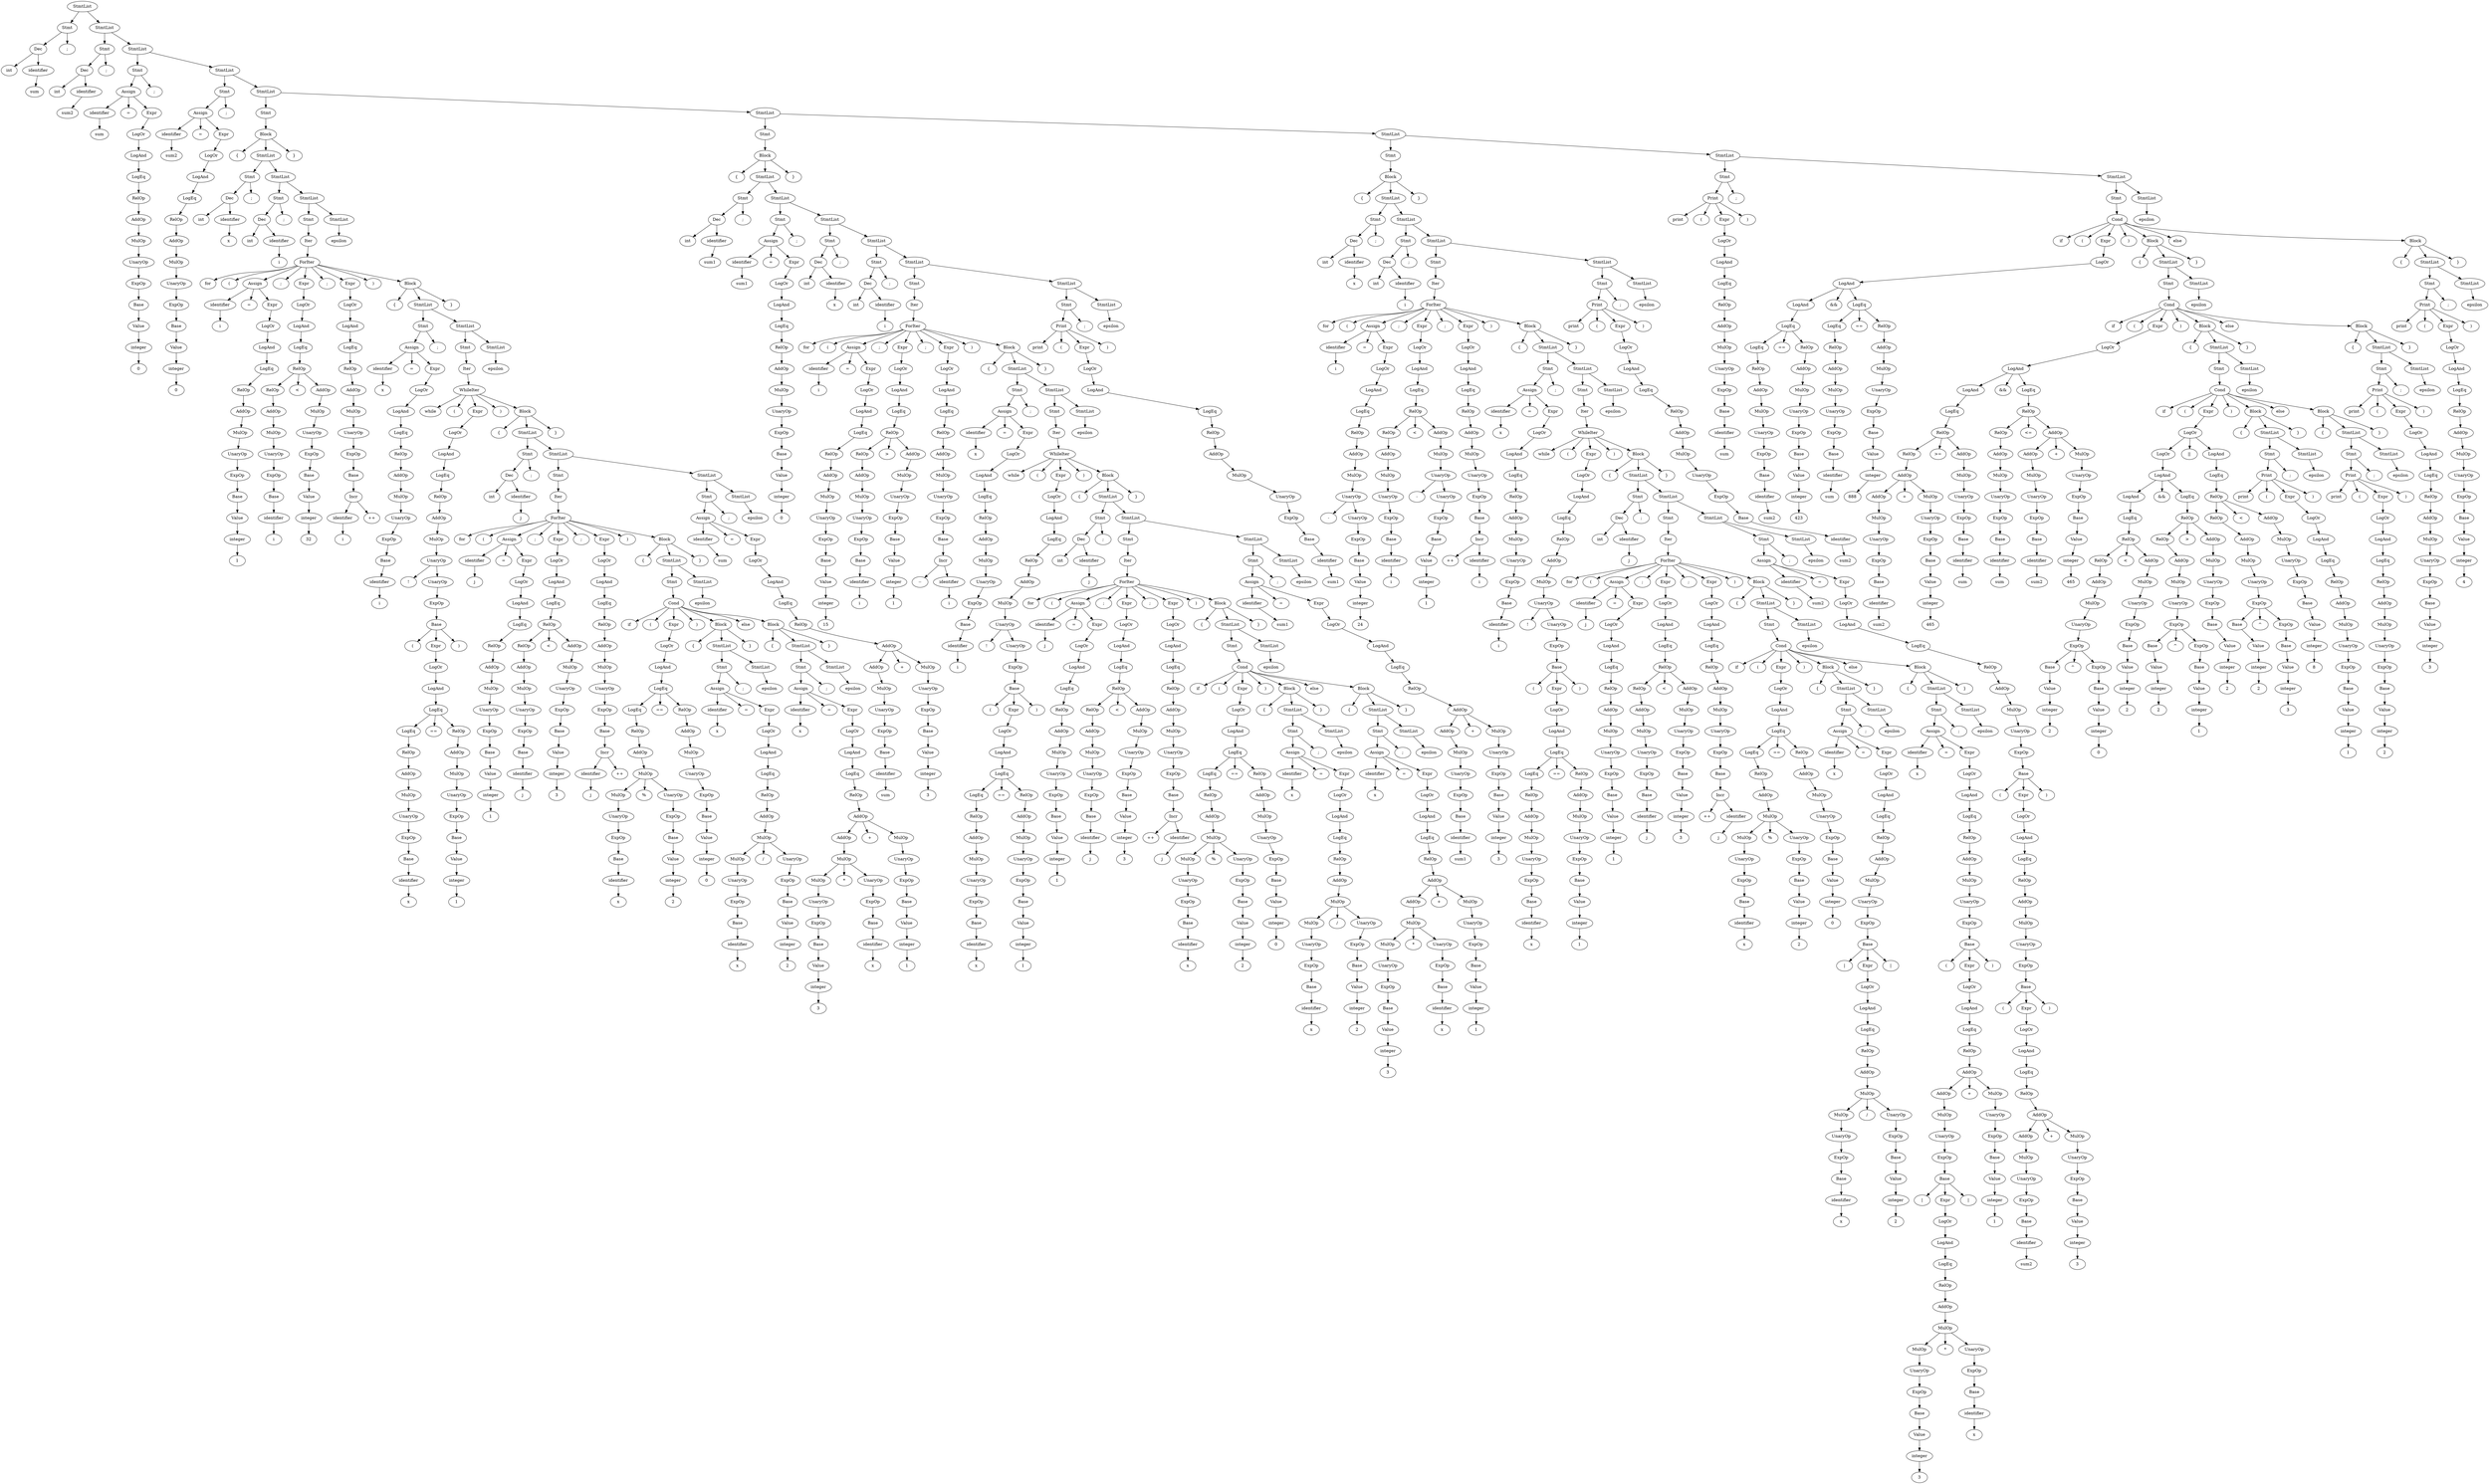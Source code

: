 
digraph "three_x_plus_1_ours"
{
struct1 [label="StmtList"]
struct2 [label="Stmt"]
struct3 [label="Dec"]
struct4 [label="int"]
struct3->struct4
struct5 [label="identifier"]
struct6 [label="sum"]
struct5->struct6
struct3->struct5
struct2->struct3
struct7 [label=";"]
struct2->struct7
struct1->struct2
struct8 [label="StmtList"]
struct9 [label="Stmt"]
struct10 [label="Dec"]
struct11 [label="int"]
struct10->struct11
struct12 [label="identifier"]
struct13 [label="sum2"]
struct12->struct13
struct10->struct12
struct9->struct10
struct14 [label=";"]
struct9->struct14
struct8->struct9
struct15 [label="StmtList"]
struct16 [label="Stmt"]
struct17 [label="Assign"]
struct18 [label="identifier"]
struct19 [label="sum"]
struct18->struct19
struct17->struct18
struct20 [label="="]
struct17->struct20
struct21 [label="Expr"]
struct22 [label="LogOr"]
struct23 [label="LogAnd"]
struct24 [label="LogEq"]
struct25 [label="RelOp"]
struct26 [label="AddOp"]
struct27 [label="MulOp"]
struct28 [label="UnaryOp"]
struct29 [label="ExpOp"]
struct30 [label="Base"]
struct31 [label="Value"]
struct32 [label="integer"]
struct33 [label="0"]
struct32->struct33
struct31->struct32
struct30->struct31
struct29->struct30
struct28->struct29
struct27->struct28
struct26->struct27
struct25->struct26
struct24->struct25
struct23->struct24
struct22->struct23
struct21->struct22
struct17->struct21
struct16->struct17
struct34 [label=";"]
struct16->struct34
struct15->struct16
struct35 [label="StmtList"]
struct36 [label="Stmt"]
struct37 [label="Assign"]
struct38 [label="identifier"]
struct39 [label="sum2"]
struct38->struct39
struct37->struct38
struct40 [label="="]
struct37->struct40
struct41 [label="Expr"]
struct42 [label="LogOr"]
struct43 [label="LogAnd"]
struct44 [label="LogEq"]
struct45 [label="RelOp"]
struct46 [label="AddOp"]
struct47 [label="MulOp"]
struct48 [label="UnaryOp"]
struct49 [label="ExpOp"]
struct50 [label="Base"]
struct51 [label="Value"]
struct52 [label="integer"]
struct53 [label="0"]
struct52->struct53
struct51->struct52
struct50->struct51
struct49->struct50
struct48->struct49
struct47->struct48
struct46->struct47
struct45->struct46
struct44->struct45
struct43->struct44
struct42->struct43
struct41->struct42
struct37->struct41
struct36->struct37
struct54 [label=";"]
struct36->struct54
struct35->struct36
struct55 [label="StmtList"]
struct56 [label="Stmt"]
struct57 [label="Block"]
struct58 [label="{"]
struct57->struct58
struct59 [label="StmtList"]
struct60 [label="Stmt"]
struct61 [label="Dec"]
struct62 [label="int"]
struct61->struct62
struct63 [label="identifier"]
struct64 [label="x"]
struct63->struct64
struct61->struct63
struct60->struct61
struct65 [label=";"]
struct60->struct65
struct59->struct60
struct66 [label="StmtList"]
struct67 [label="Stmt"]
struct68 [label="Dec"]
struct69 [label="int"]
struct68->struct69
struct70 [label="identifier"]
struct71 [label="i"]
struct70->struct71
struct68->struct70
struct67->struct68
struct72 [label=";"]
struct67->struct72
struct66->struct67
struct73 [label="StmtList"]
struct74 [label="Stmt"]
struct75 [label="Iter"]
struct76 [label="ForIter"]
struct77 [label="for"]
struct76->struct77
struct78 [label="("]
struct76->struct78
struct79 [label="Assign"]
struct80 [label="identifier"]
struct81 [label="i"]
struct80->struct81
struct79->struct80
struct82 [label="="]
struct79->struct82
struct83 [label="Expr"]
struct84 [label="LogOr"]
struct85 [label="LogAnd"]
struct86 [label="LogEq"]
struct87 [label="RelOp"]
struct88 [label="AddOp"]
struct89 [label="MulOp"]
struct90 [label="UnaryOp"]
struct91 [label="ExpOp"]
struct92 [label="Base"]
struct93 [label="Value"]
struct94 [label="integer"]
struct95 [label="1"]
struct94->struct95
struct93->struct94
struct92->struct93
struct91->struct92
struct90->struct91
struct89->struct90
struct88->struct89
struct87->struct88
struct86->struct87
struct85->struct86
struct84->struct85
struct83->struct84
struct79->struct83
struct76->struct79
struct96 [label=";"]
struct76->struct96
struct97 [label="Expr"]
struct98 [label="LogOr"]
struct99 [label="LogAnd"]
struct100 [label="LogEq"]
struct101 [label="RelOp"]
struct102 [label="RelOp"]
struct103 [label="AddOp"]
struct104 [label="MulOp"]
struct105 [label="UnaryOp"]
struct106 [label="ExpOp"]
struct107 [label="Base"]
struct108 [label="identifier"]
struct109 [label="i"]
struct108->struct109
struct107->struct108
struct106->struct107
struct105->struct106
struct104->struct105
struct103->struct104
struct102->struct103
struct101->struct102
struct110 [label="<"]
struct101->struct110
struct111 [label="AddOp"]
struct112 [label="MulOp"]
struct113 [label="UnaryOp"]
struct114 [label="ExpOp"]
struct115 [label="Base"]
struct116 [label="Value"]
struct117 [label="integer"]
struct118 [label="32"]
struct117->struct118
struct116->struct117
struct115->struct116
struct114->struct115
struct113->struct114
struct112->struct113
struct111->struct112
struct101->struct111
struct100->struct101
struct99->struct100
struct98->struct99
struct97->struct98
struct76->struct97
struct119 [label=";"]
struct76->struct119
struct120 [label="Expr"]
struct121 [label="LogOr"]
struct122 [label="LogAnd"]
struct123 [label="LogEq"]
struct124 [label="RelOp"]
struct125 [label="AddOp"]
struct126 [label="MulOp"]
struct127 [label="UnaryOp"]
struct128 [label="ExpOp"]
struct129 [label="Base"]
struct130 [label="Incr"]
struct131 [label="identifier"]
struct132 [label="i"]
struct131->struct132
struct130->struct131
struct133 [label="++"]
struct130->struct133
struct129->struct130
struct128->struct129
struct127->struct128
struct126->struct127
struct125->struct126
struct124->struct125
struct123->struct124
struct122->struct123
struct121->struct122
struct120->struct121
struct76->struct120
struct134 [label=")"]
struct76->struct134
struct135 [label="Block"]
struct136 [label="{"]
struct135->struct136
struct137 [label="StmtList"]
struct138 [label="Stmt"]
struct139 [label="Assign"]
struct140 [label="identifier"]
struct141 [label="x"]
struct140->struct141
struct139->struct140
struct142 [label="="]
struct139->struct142
struct143 [label="Expr"]
struct144 [label="LogOr"]
struct145 [label="LogAnd"]
struct146 [label="LogEq"]
struct147 [label="RelOp"]
struct148 [label="AddOp"]
struct149 [label="MulOp"]
struct150 [label="UnaryOp"]
struct151 [label="ExpOp"]
struct152 [label="Base"]
struct153 [label="identifier"]
struct154 [label="i"]
struct153->struct154
struct152->struct153
struct151->struct152
struct150->struct151
struct149->struct150
struct148->struct149
struct147->struct148
struct146->struct147
struct145->struct146
struct144->struct145
struct143->struct144
struct139->struct143
struct138->struct139
struct155 [label=";"]
struct138->struct155
struct137->struct138
struct156 [label="StmtList"]
struct157 [label="Stmt"]
struct158 [label="Iter"]
struct159 [label="WhileIter"]
struct160 [label="while"]
struct159->struct160
struct161 [label="("]
struct159->struct161
struct162 [label="Expr"]
struct163 [label="LogOr"]
struct164 [label="LogAnd"]
struct165 [label="LogEq"]
struct166 [label="RelOp"]
struct167 [label="AddOp"]
struct168 [label="MulOp"]
struct169 [label="UnaryOp"]
struct170 [label="!"]
struct169->struct170
struct171 [label="UnaryOp"]
struct172 [label="ExpOp"]
struct173 [label="Base"]
struct174 [label="("]
struct173->struct174
struct175 [label="Expr"]
struct176 [label="LogOr"]
struct177 [label="LogAnd"]
struct178 [label="LogEq"]
struct179 [label="LogEq"]
struct180 [label="RelOp"]
struct181 [label="AddOp"]
struct182 [label="MulOp"]
struct183 [label="UnaryOp"]
struct184 [label="ExpOp"]
struct185 [label="Base"]
struct186 [label="identifier"]
struct187 [label="x"]
struct186->struct187
struct185->struct186
struct184->struct185
struct183->struct184
struct182->struct183
struct181->struct182
struct180->struct181
struct179->struct180
struct178->struct179
struct188 [label="=="]
struct178->struct188
struct189 [label="RelOp"]
struct190 [label="AddOp"]
struct191 [label="MulOp"]
struct192 [label="UnaryOp"]
struct193 [label="ExpOp"]
struct194 [label="Base"]
struct195 [label="Value"]
struct196 [label="integer"]
struct197 [label="1"]
struct196->struct197
struct195->struct196
struct194->struct195
struct193->struct194
struct192->struct193
struct191->struct192
struct190->struct191
struct189->struct190
struct178->struct189
struct177->struct178
struct176->struct177
struct175->struct176
struct173->struct175
struct198 [label=")"]
struct173->struct198
struct172->struct173
struct171->struct172
struct169->struct171
struct168->struct169
struct167->struct168
struct166->struct167
struct165->struct166
struct164->struct165
struct163->struct164
struct162->struct163
struct159->struct162
struct199 [label=")"]
struct159->struct199
struct200 [label="Block"]
struct201 [label="{"]
struct200->struct201
struct202 [label="StmtList"]
struct203 [label="Stmt"]
struct204 [label="Dec"]
struct205 [label="int"]
struct204->struct205
struct206 [label="identifier"]
struct207 [label="j"]
struct206->struct207
struct204->struct206
struct203->struct204
struct208 [label=";"]
struct203->struct208
struct202->struct203
struct209 [label="StmtList"]
struct210 [label="Stmt"]
struct211 [label="Iter"]
struct212 [label="ForIter"]
struct213 [label="for"]
struct212->struct213
struct214 [label="("]
struct212->struct214
struct215 [label="Assign"]
struct216 [label="identifier"]
struct217 [label="j"]
struct216->struct217
struct215->struct216
struct218 [label="="]
struct215->struct218
struct219 [label="Expr"]
struct220 [label="LogOr"]
struct221 [label="LogAnd"]
struct222 [label="LogEq"]
struct223 [label="RelOp"]
struct224 [label="AddOp"]
struct225 [label="MulOp"]
struct226 [label="UnaryOp"]
struct227 [label="ExpOp"]
struct228 [label="Base"]
struct229 [label="Value"]
struct230 [label="integer"]
struct231 [label="1"]
struct230->struct231
struct229->struct230
struct228->struct229
struct227->struct228
struct226->struct227
struct225->struct226
struct224->struct225
struct223->struct224
struct222->struct223
struct221->struct222
struct220->struct221
struct219->struct220
struct215->struct219
struct212->struct215
struct232 [label=";"]
struct212->struct232
struct233 [label="Expr"]
struct234 [label="LogOr"]
struct235 [label="LogAnd"]
struct236 [label="LogEq"]
struct237 [label="RelOp"]
struct238 [label="RelOp"]
struct239 [label="AddOp"]
struct240 [label="MulOp"]
struct241 [label="UnaryOp"]
struct242 [label="ExpOp"]
struct243 [label="Base"]
struct244 [label="identifier"]
struct245 [label="j"]
struct244->struct245
struct243->struct244
struct242->struct243
struct241->struct242
struct240->struct241
struct239->struct240
struct238->struct239
struct237->struct238
struct246 [label="<"]
struct237->struct246
struct247 [label="AddOp"]
struct248 [label="MulOp"]
struct249 [label="UnaryOp"]
struct250 [label="ExpOp"]
struct251 [label="Base"]
struct252 [label="Value"]
struct253 [label="integer"]
struct254 [label="3"]
struct253->struct254
struct252->struct253
struct251->struct252
struct250->struct251
struct249->struct250
struct248->struct249
struct247->struct248
struct237->struct247
struct236->struct237
struct235->struct236
struct234->struct235
struct233->struct234
struct212->struct233
struct255 [label=";"]
struct212->struct255
struct256 [label="Expr"]
struct257 [label="LogOr"]
struct258 [label="LogAnd"]
struct259 [label="LogEq"]
struct260 [label="RelOp"]
struct261 [label="AddOp"]
struct262 [label="MulOp"]
struct263 [label="UnaryOp"]
struct264 [label="ExpOp"]
struct265 [label="Base"]
struct266 [label="Incr"]
struct267 [label="identifier"]
struct268 [label="j"]
struct267->struct268
struct266->struct267
struct269 [label="++"]
struct266->struct269
struct265->struct266
struct264->struct265
struct263->struct264
struct262->struct263
struct261->struct262
struct260->struct261
struct259->struct260
struct258->struct259
struct257->struct258
struct256->struct257
struct212->struct256
struct270 [label=")"]
struct212->struct270
struct271 [label="Block"]
struct272 [label="{"]
struct271->struct272
struct273 [label="StmtList"]
struct274 [label="Stmt"]
struct275 [label="Cond"]
struct276 [label="if"]
struct275->struct276
struct277 [label="("]
struct275->struct277
struct278 [label="Expr"]
struct279 [label="LogOr"]
struct280 [label="LogAnd"]
struct281 [label="LogEq"]
struct282 [label="LogEq"]
struct283 [label="RelOp"]
struct284 [label="AddOp"]
struct285 [label="MulOp"]
struct286 [label="MulOp"]
struct287 [label="UnaryOp"]
struct288 [label="ExpOp"]
struct289 [label="Base"]
struct290 [label="identifier"]
struct291 [label="x"]
struct290->struct291
struct289->struct290
struct288->struct289
struct287->struct288
struct286->struct287
struct285->struct286
struct292 [label="%"]
struct285->struct292
struct293 [label="UnaryOp"]
struct294 [label="ExpOp"]
struct295 [label="Base"]
struct296 [label="Value"]
struct297 [label="integer"]
struct298 [label="2"]
struct297->struct298
struct296->struct297
struct295->struct296
struct294->struct295
struct293->struct294
struct285->struct293
struct284->struct285
struct283->struct284
struct282->struct283
struct281->struct282
struct299 [label="=="]
struct281->struct299
struct300 [label="RelOp"]
struct301 [label="AddOp"]
struct302 [label="MulOp"]
struct303 [label="UnaryOp"]
struct304 [label="ExpOp"]
struct305 [label="Base"]
struct306 [label="Value"]
struct307 [label="integer"]
struct308 [label="0"]
struct307->struct308
struct306->struct307
struct305->struct306
struct304->struct305
struct303->struct304
struct302->struct303
struct301->struct302
struct300->struct301
struct281->struct300
struct280->struct281
struct279->struct280
struct278->struct279
struct275->struct278
struct309 [label=")"]
struct275->struct309
struct310 [label="Block"]
struct311 [label="{"]
struct310->struct311
struct312 [label="StmtList"]
struct313 [label="Stmt"]
struct314 [label="Assign"]
struct315 [label="identifier"]
struct316 [label="x"]
struct315->struct316
struct314->struct315
struct317 [label="="]
struct314->struct317
struct318 [label="Expr"]
struct319 [label="LogOr"]
struct320 [label="LogAnd"]
struct321 [label="LogEq"]
struct322 [label="RelOp"]
struct323 [label="AddOp"]
struct324 [label="MulOp"]
struct325 [label="MulOp"]
struct326 [label="UnaryOp"]
struct327 [label="ExpOp"]
struct328 [label="Base"]
struct329 [label="identifier"]
struct330 [label="x"]
struct329->struct330
struct328->struct329
struct327->struct328
struct326->struct327
struct325->struct326
struct324->struct325
struct331 [label="/"]
struct324->struct331
struct332 [label="UnaryOp"]
struct333 [label="ExpOp"]
struct334 [label="Base"]
struct335 [label="Value"]
struct336 [label="integer"]
struct337 [label="2"]
struct336->struct337
struct335->struct336
struct334->struct335
struct333->struct334
struct332->struct333
struct324->struct332
struct323->struct324
struct322->struct323
struct321->struct322
struct320->struct321
struct319->struct320
struct318->struct319
struct314->struct318
struct313->struct314
struct338 [label=";"]
struct313->struct338
struct312->struct313
struct339 [label="StmtList"]
struct340 [label="epsilon"]
struct339->struct340
struct312->struct339
struct310->struct312
struct341 [label="}"]
struct310->struct341
struct275->struct310
struct342 [label="else"]
struct275->struct342
struct343 [label="Block"]
struct344 [label="{"]
struct343->struct344
struct345 [label="StmtList"]
struct346 [label="Stmt"]
struct347 [label="Assign"]
struct348 [label="identifier"]
struct349 [label="x"]
struct348->struct349
struct347->struct348
struct350 [label="="]
struct347->struct350
struct351 [label="Expr"]
struct352 [label="LogOr"]
struct353 [label="LogAnd"]
struct354 [label="LogEq"]
struct355 [label="RelOp"]
struct356 [label="AddOp"]
struct357 [label="AddOp"]
struct358 [label="MulOp"]
struct359 [label="MulOp"]
struct360 [label="UnaryOp"]
struct361 [label="ExpOp"]
struct362 [label="Base"]
struct363 [label="Value"]
struct364 [label="integer"]
struct365 [label="3"]
struct364->struct365
struct363->struct364
struct362->struct363
struct361->struct362
struct360->struct361
struct359->struct360
struct358->struct359
struct366 [label="*"]
struct358->struct366
struct367 [label="UnaryOp"]
struct368 [label="ExpOp"]
struct369 [label="Base"]
struct370 [label="identifier"]
struct371 [label="x"]
struct370->struct371
struct369->struct370
struct368->struct369
struct367->struct368
struct358->struct367
struct357->struct358
struct356->struct357
struct372 [label="+"]
struct356->struct372
struct373 [label="MulOp"]
struct374 [label="UnaryOp"]
struct375 [label="ExpOp"]
struct376 [label="Base"]
struct377 [label="Value"]
struct378 [label="integer"]
struct379 [label="1"]
struct378->struct379
struct377->struct378
struct376->struct377
struct375->struct376
struct374->struct375
struct373->struct374
struct356->struct373
struct355->struct356
struct354->struct355
struct353->struct354
struct352->struct353
struct351->struct352
struct347->struct351
struct346->struct347
struct380 [label=";"]
struct346->struct380
struct345->struct346
struct381 [label="StmtList"]
struct382 [label="epsilon"]
struct381->struct382
struct345->struct381
struct343->struct345
struct383 [label="}"]
struct343->struct383
struct275->struct343
struct274->struct275
struct273->struct274
struct384 [label="StmtList"]
struct385 [label="epsilon"]
struct384->struct385
struct273->struct384
struct271->struct273
struct386 [label="}"]
struct271->struct386
struct212->struct271
struct211->struct212
struct210->struct211
struct209->struct210
struct387 [label="StmtList"]
struct388 [label="Stmt"]
struct389 [label="Assign"]
struct390 [label="identifier"]
struct391 [label="sum"]
struct390->struct391
struct389->struct390
struct392 [label="="]
struct389->struct392
struct393 [label="Expr"]
struct394 [label="LogOr"]
struct395 [label="LogAnd"]
struct396 [label="LogEq"]
struct397 [label="RelOp"]
struct398 [label="AddOp"]
struct399 [label="AddOp"]
struct400 [label="MulOp"]
struct401 [label="UnaryOp"]
struct402 [label="ExpOp"]
struct403 [label="Base"]
struct404 [label="identifier"]
struct405 [label="sum"]
struct404->struct405
struct403->struct404
struct402->struct403
struct401->struct402
struct400->struct401
struct399->struct400
struct398->struct399
struct406 [label="+"]
struct398->struct406
struct407 [label="MulOp"]
struct408 [label="UnaryOp"]
struct409 [label="ExpOp"]
struct410 [label="Base"]
struct411 [label="Value"]
struct412 [label="integer"]
struct413 [label="3"]
struct412->struct413
struct411->struct412
struct410->struct411
struct409->struct410
struct408->struct409
struct407->struct408
struct398->struct407
struct397->struct398
struct396->struct397
struct395->struct396
struct394->struct395
struct393->struct394
struct389->struct393
struct388->struct389
struct414 [label=";"]
struct388->struct414
struct387->struct388
struct415 [label="StmtList"]
struct416 [label="epsilon"]
struct415->struct416
struct387->struct415
struct209->struct387
struct202->struct209
struct200->struct202
struct417 [label="}"]
struct200->struct417
struct159->struct200
struct158->struct159
struct157->struct158
struct156->struct157
struct418 [label="StmtList"]
struct419 [label="epsilon"]
struct418->struct419
struct156->struct418
struct137->struct156
struct135->struct137
struct420 [label="}"]
struct135->struct420
struct76->struct135
struct75->struct76
struct74->struct75
struct73->struct74
struct421 [label="StmtList"]
struct422 [label="epsilon"]
struct421->struct422
struct73->struct421
struct66->struct73
struct59->struct66
struct57->struct59
struct423 [label="}"]
struct57->struct423
struct56->struct57
struct55->struct56
struct424 [label="StmtList"]
struct425 [label="Stmt"]
struct426 [label="Block"]
struct427 [label="{"]
struct426->struct427
struct428 [label="StmtList"]
struct429 [label="Stmt"]
struct430 [label="Dec"]
struct431 [label="int"]
struct430->struct431
struct432 [label="identifier"]
struct433 [label="sum1"]
struct432->struct433
struct430->struct432
struct429->struct430
struct434 [label=";"]
struct429->struct434
struct428->struct429
struct435 [label="StmtList"]
struct436 [label="Stmt"]
struct437 [label="Assign"]
struct438 [label="identifier"]
struct439 [label="sum1"]
struct438->struct439
struct437->struct438
struct440 [label="="]
struct437->struct440
struct441 [label="Expr"]
struct442 [label="LogOr"]
struct443 [label="LogAnd"]
struct444 [label="LogEq"]
struct445 [label="RelOp"]
struct446 [label="AddOp"]
struct447 [label="MulOp"]
struct448 [label="UnaryOp"]
struct449 [label="ExpOp"]
struct450 [label="Base"]
struct451 [label="Value"]
struct452 [label="integer"]
struct453 [label="0"]
struct452->struct453
struct451->struct452
struct450->struct451
struct449->struct450
struct448->struct449
struct447->struct448
struct446->struct447
struct445->struct446
struct444->struct445
struct443->struct444
struct442->struct443
struct441->struct442
struct437->struct441
struct436->struct437
struct454 [label=";"]
struct436->struct454
struct435->struct436
struct455 [label="StmtList"]
struct456 [label="Stmt"]
struct457 [label="Dec"]
struct458 [label="int"]
struct457->struct458
struct459 [label="identifier"]
struct460 [label="x"]
struct459->struct460
struct457->struct459
struct456->struct457
struct461 [label=";"]
struct456->struct461
struct455->struct456
struct462 [label="StmtList"]
struct463 [label="Stmt"]
struct464 [label="Dec"]
struct465 [label="int"]
struct464->struct465
struct466 [label="identifier"]
struct467 [label="i"]
struct466->struct467
struct464->struct466
struct463->struct464
struct468 [label=";"]
struct463->struct468
struct462->struct463
struct469 [label="StmtList"]
struct470 [label="Stmt"]
struct471 [label="Iter"]
struct472 [label="ForIter"]
struct473 [label="for"]
struct472->struct473
struct474 [label="("]
struct472->struct474
struct475 [label="Assign"]
struct476 [label="identifier"]
struct477 [label="i"]
struct476->struct477
struct475->struct476
struct478 [label="="]
struct475->struct478
struct479 [label="Expr"]
struct480 [label="LogOr"]
struct481 [label="LogAnd"]
struct482 [label="LogEq"]
struct483 [label="RelOp"]
struct484 [label="AddOp"]
struct485 [label="MulOp"]
struct486 [label="UnaryOp"]
struct487 [label="ExpOp"]
struct488 [label="Base"]
struct489 [label="Value"]
struct490 [label="integer"]
struct491 [label="15"]
struct490->struct491
struct489->struct490
struct488->struct489
struct487->struct488
struct486->struct487
struct485->struct486
struct484->struct485
struct483->struct484
struct482->struct483
struct481->struct482
struct480->struct481
struct479->struct480
struct475->struct479
struct472->struct475
struct492 [label=";"]
struct472->struct492
struct493 [label="Expr"]
struct494 [label="LogOr"]
struct495 [label="LogAnd"]
struct496 [label="LogEq"]
struct497 [label="RelOp"]
struct498 [label="RelOp"]
struct499 [label="AddOp"]
struct500 [label="MulOp"]
struct501 [label="UnaryOp"]
struct502 [label="ExpOp"]
struct503 [label="Base"]
struct504 [label="identifier"]
struct505 [label="i"]
struct504->struct505
struct503->struct504
struct502->struct503
struct501->struct502
struct500->struct501
struct499->struct500
struct498->struct499
struct497->struct498
struct506 [label=">"]
struct497->struct506
struct507 [label="AddOp"]
struct508 [label="MulOp"]
struct509 [label="UnaryOp"]
struct510 [label="ExpOp"]
struct511 [label="Base"]
struct512 [label="Value"]
struct513 [label="integer"]
struct514 [label="1"]
struct513->struct514
struct512->struct513
struct511->struct512
struct510->struct511
struct509->struct510
struct508->struct509
struct507->struct508
struct497->struct507
struct496->struct497
struct495->struct496
struct494->struct495
struct493->struct494
struct472->struct493
struct515 [label=";"]
struct472->struct515
struct516 [label="Expr"]
struct517 [label="LogOr"]
struct518 [label="LogAnd"]
struct519 [label="LogEq"]
struct520 [label="RelOp"]
struct521 [label="AddOp"]
struct522 [label="MulOp"]
struct523 [label="UnaryOp"]
struct524 [label="ExpOp"]
struct525 [label="Base"]
struct526 [label="Incr"]
struct527 [label="--"]
struct526->struct527
struct528 [label="identifier"]
struct529 [label="i"]
struct528->struct529
struct526->struct528
struct525->struct526
struct524->struct525
struct523->struct524
struct522->struct523
struct521->struct522
struct520->struct521
struct519->struct520
struct518->struct519
struct517->struct518
struct516->struct517
struct472->struct516
struct530 [label=")"]
struct472->struct530
struct531 [label="Block"]
struct532 [label="{"]
struct531->struct532
struct533 [label="StmtList"]
struct534 [label="Stmt"]
struct535 [label="Assign"]
struct536 [label="identifier"]
struct537 [label="x"]
struct536->struct537
struct535->struct536
struct538 [label="="]
struct535->struct538
struct539 [label="Expr"]
struct540 [label="LogOr"]
struct541 [label="LogAnd"]
struct542 [label="LogEq"]
struct543 [label="RelOp"]
struct544 [label="AddOp"]
struct545 [label="MulOp"]
struct546 [label="UnaryOp"]
struct547 [label="ExpOp"]
struct548 [label="Base"]
struct549 [label="identifier"]
struct550 [label="i"]
struct549->struct550
struct548->struct549
struct547->struct548
struct546->struct547
struct545->struct546
struct544->struct545
struct543->struct544
struct542->struct543
struct541->struct542
struct540->struct541
struct539->struct540
struct535->struct539
struct534->struct535
struct551 [label=";"]
struct534->struct551
struct533->struct534
struct552 [label="StmtList"]
struct553 [label="Stmt"]
struct554 [label="Iter"]
struct555 [label="WhileIter"]
struct556 [label="while"]
struct555->struct556
struct557 [label="("]
struct555->struct557
struct558 [label="Expr"]
struct559 [label="LogOr"]
struct560 [label="LogAnd"]
struct561 [label="LogEq"]
struct562 [label="RelOp"]
struct563 [label="AddOp"]
struct564 [label="MulOp"]
struct565 [label="UnaryOp"]
struct566 [label="!"]
struct565->struct566
struct567 [label="UnaryOp"]
struct568 [label="ExpOp"]
struct569 [label="Base"]
struct570 [label="("]
struct569->struct570
struct571 [label="Expr"]
struct572 [label="LogOr"]
struct573 [label="LogAnd"]
struct574 [label="LogEq"]
struct575 [label="LogEq"]
struct576 [label="RelOp"]
struct577 [label="AddOp"]
struct578 [label="MulOp"]
struct579 [label="UnaryOp"]
struct580 [label="ExpOp"]
struct581 [label="Base"]
struct582 [label="identifier"]
struct583 [label="x"]
struct582->struct583
struct581->struct582
struct580->struct581
struct579->struct580
struct578->struct579
struct577->struct578
struct576->struct577
struct575->struct576
struct574->struct575
struct584 [label="=="]
struct574->struct584
struct585 [label="RelOp"]
struct586 [label="AddOp"]
struct587 [label="MulOp"]
struct588 [label="UnaryOp"]
struct589 [label="ExpOp"]
struct590 [label="Base"]
struct591 [label="Value"]
struct592 [label="integer"]
struct593 [label="1"]
struct592->struct593
struct591->struct592
struct590->struct591
struct589->struct590
struct588->struct589
struct587->struct588
struct586->struct587
struct585->struct586
struct574->struct585
struct573->struct574
struct572->struct573
struct571->struct572
struct569->struct571
struct594 [label=")"]
struct569->struct594
struct568->struct569
struct567->struct568
struct565->struct567
struct564->struct565
struct563->struct564
struct562->struct563
struct561->struct562
struct560->struct561
struct559->struct560
struct558->struct559
struct555->struct558
struct595 [label=")"]
struct555->struct595
struct596 [label="Block"]
struct597 [label="{"]
struct596->struct597
struct598 [label="StmtList"]
struct599 [label="Stmt"]
struct600 [label="Dec"]
struct601 [label="int"]
struct600->struct601
struct602 [label="identifier"]
struct603 [label="j"]
struct602->struct603
struct600->struct602
struct599->struct600
struct604 [label=";"]
struct599->struct604
struct598->struct599
struct605 [label="StmtList"]
struct606 [label="Stmt"]
struct607 [label="Iter"]
struct608 [label="ForIter"]
struct609 [label="for"]
struct608->struct609
struct610 [label="("]
struct608->struct610
struct611 [label="Assign"]
struct612 [label="identifier"]
struct613 [label="j"]
struct612->struct613
struct611->struct612
struct614 [label="="]
struct611->struct614
struct615 [label="Expr"]
struct616 [label="LogOr"]
struct617 [label="LogAnd"]
struct618 [label="LogEq"]
struct619 [label="RelOp"]
struct620 [label="AddOp"]
struct621 [label="MulOp"]
struct622 [label="UnaryOp"]
struct623 [label="ExpOp"]
struct624 [label="Base"]
struct625 [label="Value"]
struct626 [label="integer"]
struct627 [label="1"]
struct626->struct627
struct625->struct626
struct624->struct625
struct623->struct624
struct622->struct623
struct621->struct622
struct620->struct621
struct619->struct620
struct618->struct619
struct617->struct618
struct616->struct617
struct615->struct616
struct611->struct615
struct608->struct611
struct628 [label=";"]
struct608->struct628
struct629 [label="Expr"]
struct630 [label="LogOr"]
struct631 [label="LogAnd"]
struct632 [label="LogEq"]
struct633 [label="RelOp"]
struct634 [label="RelOp"]
struct635 [label="AddOp"]
struct636 [label="MulOp"]
struct637 [label="UnaryOp"]
struct638 [label="ExpOp"]
struct639 [label="Base"]
struct640 [label="identifier"]
struct641 [label="j"]
struct640->struct641
struct639->struct640
struct638->struct639
struct637->struct638
struct636->struct637
struct635->struct636
struct634->struct635
struct633->struct634
struct642 [label="<"]
struct633->struct642
struct643 [label="AddOp"]
struct644 [label="MulOp"]
struct645 [label="UnaryOp"]
struct646 [label="ExpOp"]
struct647 [label="Base"]
struct648 [label="Value"]
struct649 [label="integer"]
struct650 [label="3"]
struct649->struct650
struct648->struct649
struct647->struct648
struct646->struct647
struct645->struct646
struct644->struct645
struct643->struct644
struct633->struct643
struct632->struct633
struct631->struct632
struct630->struct631
struct629->struct630
struct608->struct629
struct651 [label=";"]
struct608->struct651
struct652 [label="Expr"]
struct653 [label="LogOr"]
struct654 [label="LogAnd"]
struct655 [label="LogEq"]
struct656 [label="RelOp"]
struct657 [label="AddOp"]
struct658 [label="MulOp"]
struct659 [label="UnaryOp"]
struct660 [label="ExpOp"]
struct661 [label="Base"]
struct662 [label="Incr"]
struct663 [label="++"]
struct662->struct663
struct664 [label="identifier"]
struct665 [label="j"]
struct664->struct665
struct662->struct664
struct661->struct662
struct660->struct661
struct659->struct660
struct658->struct659
struct657->struct658
struct656->struct657
struct655->struct656
struct654->struct655
struct653->struct654
struct652->struct653
struct608->struct652
struct666 [label=")"]
struct608->struct666
struct667 [label="Block"]
struct668 [label="{"]
struct667->struct668
struct669 [label="StmtList"]
struct670 [label="Stmt"]
struct671 [label="Cond"]
struct672 [label="if"]
struct671->struct672
struct673 [label="("]
struct671->struct673
struct674 [label="Expr"]
struct675 [label="LogOr"]
struct676 [label="LogAnd"]
struct677 [label="LogEq"]
struct678 [label="LogEq"]
struct679 [label="RelOp"]
struct680 [label="AddOp"]
struct681 [label="MulOp"]
struct682 [label="MulOp"]
struct683 [label="UnaryOp"]
struct684 [label="ExpOp"]
struct685 [label="Base"]
struct686 [label="identifier"]
struct687 [label="x"]
struct686->struct687
struct685->struct686
struct684->struct685
struct683->struct684
struct682->struct683
struct681->struct682
struct688 [label="%"]
struct681->struct688
struct689 [label="UnaryOp"]
struct690 [label="ExpOp"]
struct691 [label="Base"]
struct692 [label="Value"]
struct693 [label="integer"]
struct694 [label="2"]
struct693->struct694
struct692->struct693
struct691->struct692
struct690->struct691
struct689->struct690
struct681->struct689
struct680->struct681
struct679->struct680
struct678->struct679
struct677->struct678
struct695 [label="=="]
struct677->struct695
struct696 [label="RelOp"]
struct697 [label="AddOp"]
struct698 [label="MulOp"]
struct699 [label="UnaryOp"]
struct700 [label="ExpOp"]
struct701 [label="Base"]
struct702 [label="Value"]
struct703 [label="integer"]
struct704 [label="0"]
struct703->struct704
struct702->struct703
struct701->struct702
struct700->struct701
struct699->struct700
struct698->struct699
struct697->struct698
struct696->struct697
struct677->struct696
struct676->struct677
struct675->struct676
struct674->struct675
struct671->struct674
struct705 [label=")"]
struct671->struct705
struct706 [label="Block"]
struct707 [label="{"]
struct706->struct707
struct708 [label="StmtList"]
struct709 [label="Stmt"]
struct710 [label="Assign"]
struct711 [label="identifier"]
struct712 [label="x"]
struct711->struct712
struct710->struct711
struct713 [label="="]
struct710->struct713
struct714 [label="Expr"]
struct715 [label="LogOr"]
struct716 [label="LogAnd"]
struct717 [label="LogEq"]
struct718 [label="RelOp"]
struct719 [label="AddOp"]
struct720 [label="MulOp"]
struct721 [label="MulOp"]
struct722 [label="UnaryOp"]
struct723 [label="ExpOp"]
struct724 [label="Base"]
struct725 [label="identifier"]
struct726 [label="x"]
struct725->struct726
struct724->struct725
struct723->struct724
struct722->struct723
struct721->struct722
struct720->struct721
struct727 [label="/"]
struct720->struct727
struct728 [label="UnaryOp"]
struct729 [label="ExpOp"]
struct730 [label="Base"]
struct731 [label="Value"]
struct732 [label="integer"]
struct733 [label="2"]
struct732->struct733
struct731->struct732
struct730->struct731
struct729->struct730
struct728->struct729
struct720->struct728
struct719->struct720
struct718->struct719
struct717->struct718
struct716->struct717
struct715->struct716
struct714->struct715
struct710->struct714
struct709->struct710
struct734 [label=";"]
struct709->struct734
struct708->struct709
struct735 [label="StmtList"]
struct736 [label="epsilon"]
struct735->struct736
struct708->struct735
struct706->struct708
struct737 [label="}"]
struct706->struct737
struct671->struct706
struct738 [label="else"]
struct671->struct738
struct739 [label="Block"]
struct740 [label="{"]
struct739->struct740
struct741 [label="StmtList"]
struct742 [label="Stmt"]
struct743 [label="Assign"]
struct744 [label="identifier"]
struct745 [label="x"]
struct744->struct745
struct743->struct744
struct746 [label="="]
struct743->struct746
struct747 [label="Expr"]
struct748 [label="LogOr"]
struct749 [label="LogAnd"]
struct750 [label="LogEq"]
struct751 [label="RelOp"]
struct752 [label="AddOp"]
struct753 [label="AddOp"]
struct754 [label="MulOp"]
struct755 [label="MulOp"]
struct756 [label="UnaryOp"]
struct757 [label="ExpOp"]
struct758 [label="Base"]
struct759 [label="Value"]
struct760 [label="integer"]
struct761 [label="3"]
struct760->struct761
struct759->struct760
struct758->struct759
struct757->struct758
struct756->struct757
struct755->struct756
struct754->struct755
struct762 [label="*"]
struct754->struct762
struct763 [label="UnaryOp"]
struct764 [label="ExpOp"]
struct765 [label="Base"]
struct766 [label="identifier"]
struct767 [label="x"]
struct766->struct767
struct765->struct766
struct764->struct765
struct763->struct764
struct754->struct763
struct753->struct754
struct752->struct753
struct768 [label="+"]
struct752->struct768
struct769 [label="MulOp"]
struct770 [label="UnaryOp"]
struct771 [label="ExpOp"]
struct772 [label="Base"]
struct773 [label="Value"]
struct774 [label="integer"]
struct775 [label="1"]
struct774->struct775
struct773->struct774
struct772->struct773
struct771->struct772
struct770->struct771
struct769->struct770
struct752->struct769
struct751->struct752
struct750->struct751
struct749->struct750
struct748->struct749
struct747->struct748
struct743->struct747
struct742->struct743
struct776 [label=";"]
struct742->struct776
struct741->struct742
struct777 [label="StmtList"]
struct778 [label="epsilon"]
struct777->struct778
struct741->struct777
struct739->struct741
struct779 [label="}"]
struct739->struct779
struct671->struct739
struct670->struct671
struct669->struct670
struct780 [label="StmtList"]
struct781 [label="epsilon"]
struct780->struct781
struct669->struct780
struct667->struct669
struct782 [label="}"]
struct667->struct782
struct608->struct667
struct607->struct608
struct606->struct607
struct605->struct606
struct783 [label="StmtList"]
struct784 [label="Stmt"]
struct785 [label="Assign"]
struct786 [label="identifier"]
struct787 [label="sum1"]
struct786->struct787
struct785->struct786
struct788 [label="="]
struct785->struct788
struct789 [label="Expr"]
struct790 [label="LogOr"]
struct791 [label="LogAnd"]
struct792 [label="LogEq"]
struct793 [label="RelOp"]
struct794 [label="AddOp"]
struct795 [label="AddOp"]
struct796 [label="MulOp"]
struct797 [label="UnaryOp"]
struct798 [label="ExpOp"]
struct799 [label="Base"]
struct800 [label="identifier"]
struct801 [label="sum1"]
struct800->struct801
struct799->struct800
struct798->struct799
struct797->struct798
struct796->struct797
struct795->struct796
struct794->struct795
struct802 [label="+"]
struct794->struct802
struct803 [label="MulOp"]
struct804 [label="UnaryOp"]
struct805 [label="ExpOp"]
struct806 [label="Base"]
struct807 [label="Value"]
struct808 [label="integer"]
struct809 [label="3"]
struct808->struct809
struct807->struct808
struct806->struct807
struct805->struct806
struct804->struct805
struct803->struct804
struct794->struct803
struct793->struct794
struct792->struct793
struct791->struct792
struct790->struct791
struct789->struct790
struct785->struct789
struct784->struct785
struct810 [label=";"]
struct784->struct810
struct783->struct784
struct811 [label="StmtList"]
struct812 [label="epsilon"]
struct811->struct812
struct783->struct811
struct605->struct783
struct598->struct605
struct596->struct598
struct813 [label="}"]
struct596->struct813
struct555->struct596
struct554->struct555
struct553->struct554
struct552->struct553
struct814 [label="StmtList"]
struct815 [label="epsilon"]
struct814->struct815
struct552->struct814
struct533->struct552
struct531->struct533
struct816 [label="}"]
struct531->struct816
struct472->struct531
struct471->struct472
struct470->struct471
struct469->struct470
struct817 [label="StmtList"]
struct818 [label="Stmt"]
struct819 [label="Print"]
struct820 [label="print"]
struct819->struct820
struct821 [label="("]
struct819->struct821
struct822 [label="Expr"]
struct823 [label="LogOr"]
struct824 [label="LogAnd"]
struct825 [label="LogEq"]
struct826 [label="RelOp"]
struct827 [label="AddOp"]
struct828 [label="MulOp"]
struct829 [label="UnaryOp"]
struct830 [label="ExpOp"]
struct831 [label="Base"]
struct832 [label="identifier"]
struct833 [label="sum1"]
struct832->struct833
struct831->struct832
struct830->struct831
struct829->struct830
struct828->struct829
struct827->struct828
struct826->struct827
struct825->struct826
struct824->struct825
struct823->struct824
struct822->struct823
struct819->struct822
struct834 [label=")"]
struct819->struct834
struct818->struct819
struct835 [label=";"]
struct818->struct835
struct817->struct818
struct836 [label="StmtList"]
struct837 [label="epsilon"]
struct836->struct837
struct817->struct836
struct469->struct817
struct462->struct469
struct455->struct462
struct435->struct455
struct428->struct435
struct426->struct428
struct838 [label="}"]
struct426->struct838
struct425->struct426
struct424->struct425
struct839 [label="StmtList"]
struct840 [label="Stmt"]
struct841 [label="Block"]
struct842 [label="{"]
struct841->struct842
struct843 [label="StmtList"]
struct844 [label="Stmt"]
struct845 [label="Dec"]
struct846 [label="int"]
struct845->struct846
struct847 [label="identifier"]
struct848 [label="x"]
struct847->struct848
struct845->struct847
struct844->struct845
struct849 [label=";"]
struct844->struct849
struct843->struct844
struct850 [label="StmtList"]
struct851 [label="Stmt"]
struct852 [label="Dec"]
struct853 [label="int"]
struct852->struct853
struct854 [label="identifier"]
struct855 [label="i"]
struct854->struct855
struct852->struct854
struct851->struct852
struct856 [label=";"]
struct851->struct856
struct850->struct851
struct857 [label="StmtList"]
struct858 [label="Stmt"]
struct859 [label="Iter"]
struct860 [label="ForIter"]
struct861 [label="for"]
struct860->struct861
struct862 [label="("]
struct860->struct862
struct863 [label="Assign"]
struct864 [label="identifier"]
struct865 [label="i"]
struct864->struct865
struct863->struct864
struct866 [label="="]
struct863->struct866
struct867 [label="Expr"]
struct868 [label="LogOr"]
struct869 [label="LogAnd"]
struct870 [label="LogEq"]
struct871 [label="RelOp"]
struct872 [label="AddOp"]
struct873 [label="MulOp"]
struct874 [label="UnaryOp"]
struct875 [label="-"]
struct874->struct875
struct876 [label="UnaryOp"]
struct877 [label="ExpOp"]
struct878 [label="Base"]
struct879 [label="Value"]
struct880 [label="integer"]
struct881 [label="24"]
struct880->struct881
struct879->struct880
struct878->struct879
struct877->struct878
struct876->struct877
struct874->struct876
struct873->struct874
struct872->struct873
struct871->struct872
struct870->struct871
struct869->struct870
struct868->struct869
struct867->struct868
struct863->struct867
struct860->struct863
struct882 [label=";"]
struct860->struct882
struct883 [label="Expr"]
struct884 [label="LogOr"]
struct885 [label="LogAnd"]
struct886 [label="LogEq"]
struct887 [label="RelOp"]
struct888 [label="RelOp"]
struct889 [label="AddOp"]
struct890 [label="MulOp"]
struct891 [label="UnaryOp"]
struct892 [label="ExpOp"]
struct893 [label="Base"]
struct894 [label="identifier"]
struct895 [label="i"]
struct894->struct895
struct893->struct894
struct892->struct893
struct891->struct892
struct890->struct891
struct889->struct890
struct888->struct889
struct887->struct888
struct896 [label="<"]
struct887->struct896
struct897 [label="AddOp"]
struct898 [label="MulOp"]
struct899 [label="UnaryOp"]
struct900 [label="-"]
struct899->struct900
struct901 [label="UnaryOp"]
struct902 [label="ExpOp"]
struct903 [label="Base"]
struct904 [label="Value"]
struct905 [label="integer"]
struct906 [label="1"]
struct905->struct906
struct904->struct905
struct903->struct904
struct902->struct903
struct901->struct902
struct899->struct901
struct898->struct899
struct897->struct898
struct887->struct897
struct886->struct887
struct885->struct886
struct884->struct885
struct883->struct884
struct860->struct883
struct907 [label=";"]
struct860->struct907
struct908 [label="Expr"]
struct909 [label="LogOr"]
struct910 [label="LogAnd"]
struct911 [label="LogEq"]
struct912 [label="RelOp"]
struct913 [label="AddOp"]
struct914 [label="MulOp"]
struct915 [label="UnaryOp"]
struct916 [label="ExpOp"]
struct917 [label="Base"]
struct918 [label="Incr"]
struct919 [label="++"]
struct918->struct919
struct920 [label="identifier"]
struct921 [label="i"]
struct920->struct921
struct918->struct920
struct917->struct918
struct916->struct917
struct915->struct916
struct914->struct915
struct913->struct914
struct912->struct913
struct911->struct912
struct910->struct911
struct909->struct910
struct908->struct909
struct860->struct908
struct922 [label=")"]
struct860->struct922
struct923 [label="Block"]
struct924 [label="{"]
struct923->struct924
struct925 [label="StmtList"]
struct926 [label="Stmt"]
struct927 [label="Assign"]
struct928 [label="identifier"]
struct929 [label="x"]
struct928->struct929
struct927->struct928
struct930 [label="="]
struct927->struct930
struct931 [label="Expr"]
struct932 [label="LogOr"]
struct933 [label="LogAnd"]
struct934 [label="LogEq"]
struct935 [label="RelOp"]
struct936 [label="AddOp"]
struct937 [label="MulOp"]
struct938 [label="UnaryOp"]
struct939 [label="ExpOp"]
struct940 [label="Base"]
struct941 [label="identifier"]
struct942 [label="i"]
struct941->struct942
struct940->struct941
struct939->struct940
struct938->struct939
struct937->struct938
struct936->struct937
struct935->struct936
struct934->struct935
struct933->struct934
struct932->struct933
struct931->struct932
struct927->struct931
struct926->struct927
struct943 [label=";"]
struct926->struct943
struct925->struct926
struct944 [label="StmtList"]
struct945 [label="Stmt"]
struct946 [label="Iter"]
struct947 [label="WhileIter"]
struct948 [label="while"]
struct947->struct948
struct949 [label="("]
struct947->struct949
struct950 [label="Expr"]
struct951 [label="LogOr"]
struct952 [label="LogAnd"]
struct953 [label="LogEq"]
struct954 [label="RelOp"]
struct955 [label="AddOp"]
struct956 [label="MulOp"]
struct957 [label="UnaryOp"]
struct958 [label="!"]
struct957->struct958
struct959 [label="UnaryOp"]
struct960 [label="ExpOp"]
struct961 [label="Base"]
struct962 [label="("]
struct961->struct962
struct963 [label="Expr"]
struct964 [label="LogOr"]
struct965 [label="LogAnd"]
struct966 [label="LogEq"]
struct967 [label="LogEq"]
struct968 [label="RelOp"]
struct969 [label="AddOp"]
struct970 [label="MulOp"]
struct971 [label="UnaryOp"]
struct972 [label="ExpOp"]
struct973 [label="Base"]
struct974 [label="identifier"]
struct975 [label="x"]
struct974->struct975
struct973->struct974
struct972->struct973
struct971->struct972
struct970->struct971
struct969->struct970
struct968->struct969
struct967->struct968
struct966->struct967
struct976 [label="=="]
struct966->struct976
struct977 [label="RelOp"]
struct978 [label="AddOp"]
struct979 [label="MulOp"]
struct980 [label="UnaryOp"]
struct981 [label="ExpOp"]
struct982 [label="Base"]
struct983 [label="Value"]
struct984 [label="integer"]
struct985 [label="1"]
struct984->struct985
struct983->struct984
struct982->struct983
struct981->struct982
struct980->struct981
struct979->struct980
struct978->struct979
struct977->struct978
struct966->struct977
struct965->struct966
struct964->struct965
struct963->struct964
struct961->struct963
struct986 [label=")"]
struct961->struct986
struct960->struct961
struct959->struct960
struct957->struct959
struct956->struct957
struct955->struct956
struct954->struct955
struct953->struct954
struct952->struct953
struct951->struct952
struct950->struct951
struct947->struct950
struct987 [label=")"]
struct947->struct987
struct988 [label="Block"]
struct989 [label="{"]
struct988->struct989
struct990 [label="StmtList"]
struct991 [label="Stmt"]
struct992 [label="Dec"]
struct993 [label="int"]
struct992->struct993
struct994 [label="identifier"]
struct995 [label="j"]
struct994->struct995
struct992->struct994
struct991->struct992
struct996 [label=";"]
struct991->struct996
struct990->struct991
struct997 [label="StmtList"]
struct998 [label="Stmt"]
struct999 [label="Iter"]
struct1000 [label="ForIter"]
struct1001 [label="for"]
struct1000->struct1001
struct1002 [label="("]
struct1000->struct1002
struct1003 [label="Assign"]
struct1004 [label="identifier"]
struct1005 [label="j"]
struct1004->struct1005
struct1003->struct1004
struct1006 [label="="]
struct1003->struct1006
struct1007 [label="Expr"]
struct1008 [label="LogOr"]
struct1009 [label="LogAnd"]
struct1010 [label="LogEq"]
struct1011 [label="RelOp"]
struct1012 [label="AddOp"]
struct1013 [label="MulOp"]
struct1014 [label="UnaryOp"]
struct1015 [label="ExpOp"]
struct1016 [label="Base"]
struct1017 [label="Value"]
struct1018 [label="integer"]
struct1019 [label="1"]
struct1018->struct1019
struct1017->struct1018
struct1016->struct1017
struct1015->struct1016
struct1014->struct1015
struct1013->struct1014
struct1012->struct1013
struct1011->struct1012
struct1010->struct1011
struct1009->struct1010
struct1008->struct1009
struct1007->struct1008
struct1003->struct1007
struct1000->struct1003
struct1020 [label=";"]
struct1000->struct1020
struct1021 [label="Expr"]
struct1022 [label="LogOr"]
struct1023 [label="LogAnd"]
struct1024 [label="LogEq"]
struct1025 [label="RelOp"]
struct1026 [label="RelOp"]
struct1027 [label="AddOp"]
struct1028 [label="MulOp"]
struct1029 [label="UnaryOp"]
struct1030 [label="ExpOp"]
struct1031 [label="Base"]
struct1032 [label="identifier"]
struct1033 [label="j"]
struct1032->struct1033
struct1031->struct1032
struct1030->struct1031
struct1029->struct1030
struct1028->struct1029
struct1027->struct1028
struct1026->struct1027
struct1025->struct1026
struct1034 [label="<"]
struct1025->struct1034
struct1035 [label="AddOp"]
struct1036 [label="MulOp"]
struct1037 [label="UnaryOp"]
struct1038 [label="ExpOp"]
struct1039 [label="Base"]
struct1040 [label="Value"]
struct1041 [label="integer"]
struct1042 [label="3"]
struct1041->struct1042
struct1040->struct1041
struct1039->struct1040
struct1038->struct1039
struct1037->struct1038
struct1036->struct1037
struct1035->struct1036
struct1025->struct1035
struct1024->struct1025
struct1023->struct1024
struct1022->struct1023
struct1021->struct1022
struct1000->struct1021
struct1043 [label=";"]
struct1000->struct1043
struct1044 [label="Expr"]
struct1045 [label="LogOr"]
struct1046 [label="LogAnd"]
struct1047 [label="LogEq"]
struct1048 [label="RelOp"]
struct1049 [label="AddOp"]
struct1050 [label="MulOp"]
struct1051 [label="UnaryOp"]
struct1052 [label="ExpOp"]
struct1053 [label="Base"]
struct1054 [label="Incr"]
struct1055 [label="++"]
struct1054->struct1055
struct1056 [label="identifier"]
struct1057 [label="j"]
struct1056->struct1057
struct1054->struct1056
struct1053->struct1054
struct1052->struct1053
struct1051->struct1052
struct1050->struct1051
struct1049->struct1050
struct1048->struct1049
struct1047->struct1048
struct1046->struct1047
struct1045->struct1046
struct1044->struct1045
struct1000->struct1044
struct1058 [label=")"]
struct1000->struct1058
struct1059 [label="Block"]
struct1060 [label="{"]
struct1059->struct1060
struct1061 [label="StmtList"]
struct1062 [label="Stmt"]
struct1063 [label="Cond"]
struct1064 [label="if"]
struct1063->struct1064
struct1065 [label="("]
struct1063->struct1065
struct1066 [label="Expr"]
struct1067 [label="LogOr"]
struct1068 [label="LogAnd"]
struct1069 [label="LogEq"]
struct1070 [label="LogEq"]
struct1071 [label="RelOp"]
struct1072 [label="AddOp"]
struct1073 [label="MulOp"]
struct1074 [label="MulOp"]
struct1075 [label="UnaryOp"]
struct1076 [label="ExpOp"]
struct1077 [label="Base"]
struct1078 [label="identifier"]
struct1079 [label="x"]
struct1078->struct1079
struct1077->struct1078
struct1076->struct1077
struct1075->struct1076
struct1074->struct1075
struct1073->struct1074
struct1080 [label="%"]
struct1073->struct1080
struct1081 [label="UnaryOp"]
struct1082 [label="ExpOp"]
struct1083 [label="Base"]
struct1084 [label="Value"]
struct1085 [label="integer"]
struct1086 [label="2"]
struct1085->struct1086
struct1084->struct1085
struct1083->struct1084
struct1082->struct1083
struct1081->struct1082
struct1073->struct1081
struct1072->struct1073
struct1071->struct1072
struct1070->struct1071
struct1069->struct1070
struct1087 [label="=="]
struct1069->struct1087
struct1088 [label="RelOp"]
struct1089 [label="AddOp"]
struct1090 [label="MulOp"]
struct1091 [label="UnaryOp"]
struct1092 [label="ExpOp"]
struct1093 [label="Base"]
struct1094 [label="Value"]
struct1095 [label="integer"]
struct1096 [label="0"]
struct1095->struct1096
struct1094->struct1095
struct1093->struct1094
struct1092->struct1093
struct1091->struct1092
struct1090->struct1091
struct1089->struct1090
struct1088->struct1089
struct1069->struct1088
struct1068->struct1069
struct1067->struct1068
struct1066->struct1067
struct1063->struct1066
struct1097 [label=")"]
struct1063->struct1097
struct1098 [label="Block"]
struct1099 [label="{"]
struct1098->struct1099
struct1100 [label="StmtList"]
struct1101 [label="Stmt"]
struct1102 [label="Assign"]
struct1103 [label="identifier"]
struct1104 [label="x"]
struct1103->struct1104
struct1102->struct1103
struct1105 [label="="]
struct1102->struct1105
struct1106 [label="Expr"]
struct1107 [label="LogOr"]
struct1108 [label="LogAnd"]
struct1109 [label="LogEq"]
struct1110 [label="RelOp"]
struct1111 [label="AddOp"]
struct1112 [label="MulOp"]
struct1113 [label="UnaryOp"]
struct1114 [label="ExpOp"]
struct1115 [label="Base"]
struct1116 [label="|"]
struct1115->struct1116
struct1117 [label="Expr"]
struct1118 [label="LogOr"]
struct1119 [label="LogAnd"]
struct1120 [label="LogEq"]
struct1121 [label="RelOp"]
struct1122 [label="AddOp"]
struct1123 [label="MulOp"]
struct1124 [label="MulOp"]
struct1125 [label="UnaryOp"]
struct1126 [label="ExpOp"]
struct1127 [label="Base"]
struct1128 [label="identifier"]
struct1129 [label="x"]
struct1128->struct1129
struct1127->struct1128
struct1126->struct1127
struct1125->struct1126
struct1124->struct1125
struct1123->struct1124
struct1130 [label="/"]
struct1123->struct1130
struct1131 [label="UnaryOp"]
struct1132 [label="ExpOp"]
struct1133 [label="Base"]
struct1134 [label="Value"]
struct1135 [label="integer"]
struct1136 [label="2"]
struct1135->struct1136
struct1134->struct1135
struct1133->struct1134
struct1132->struct1133
struct1131->struct1132
struct1123->struct1131
struct1122->struct1123
struct1121->struct1122
struct1120->struct1121
struct1119->struct1120
struct1118->struct1119
struct1117->struct1118
struct1115->struct1117
struct1137 [label="|"]
struct1115->struct1137
struct1114->struct1115
struct1113->struct1114
struct1112->struct1113
struct1111->struct1112
struct1110->struct1111
struct1109->struct1110
struct1108->struct1109
struct1107->struct1108
struct1106->struct1107
struct1102->struct1106
struct1101->struct1102
struct1138 [label=";"]
struct1101->struct1138
struct1100->struct1101
struct1139 [label="StmtList"]
struct1140 [label="epsilon"]
struct1139->struct1140
struct1100->struct1139
struct1098->struct1100
struct1141 [label="}"]
struct1098->struct1141
struct1063->struct1098
struct1142 [label="else"]
struct1063->struct1142
struct1143 [label="Block"]
struct1144 [label="{"]
struct1143->struct1144
struct1145 [label="StmtList"]
struct1146 [label="Stmt"]
struct1147 [label="Assign"]
struct1148 [label="identifier"]
struct1149 [label="x"]
struct1148->struct1149
struct1147->struct1148
struct1150 [label="="]
struct1147->struct1150
struct1151 [label="Expr"]
struct1152 [label="LogOr"]
struct1153 [label="LogAnd"]
struct1154 [label="LogEq"]
struct1155 [label="RelOp"]
struct1156 [label="AddOp"]
struct1157 [label="MulOp"]
struct1158 [label="UnaryOp"]
struct1159 [label="ExpOp"]
struct1160 [label="Base"]
struct1161 [label="("]
struct1160->struct1161
struct1162 [label="Expr"]
struct1163 [label="LogOr"]
struct1164 [label="LogAnd"]
struct1165 [label="LogEq"]
struct1166 [label="RelOp"]
struct1167 [label="AddOp"]
struct1168 [label="AddOp"]
struct1169 [label="MulOp"]
struct1170 [label="UnaryOp"]
struct1171 [label="ExpOp"]
struct1172 [label="Base"]
struct1173 [label="|"]
struct1172->struct1173
struct1174 [label="Expr"]
struct1175 [label="LogOr"]
struct1176 [label="LogAnd"]
struct1177 [label="LogEq"]
struct1178 [label="RelOp"]
struct1179 [label="AddOp"]
struct1180 [label="MulOp"]
struct1181 [label="MulOp"]
struct1182 [label="UnaryOp"]
struct1183 [label="ExpOp"]
struct1184 [label="Base"]
struct1185 [label="Value"]
struct1186 [label="integer"]
struct1187 [label="3"]
struct1186->struct1187
struct1185->struct1186
struct1184->struct1185
struct1183->struct1184
struct1182->struct1183
struct1181->struct1182
struct1180->struct1181
struct1188 [label="*"]
struct1180->struct1188
struct1189 [label="UnaryOp"]
struct1190 [label="ExpOp"]
struct1191 [label="Base"]
struct1192 [label="identifier"]
struct1193 [label="x"]
struct1192->struct1193
struct1191->struct1192
struct1190->struct1191
struct1189->struct1190
struct1180->struct1189
struct1179->struct1180
struct1178->struct1179
struct1177->struct1178
struct1176->struct1177
struct1175->struct1176
struct1174->struct1175
struct1172->struct1174
struct1194 [label="|"]
struct1172->struct1194
struct1171->struct1172
struct1170->struct1171
struct1169->struct1170
struct1168->struct1169
struct1167->struct1168
struct1195 [label="+"]
struct1167->struct1195
struct1196 [label="MulOp"]
struct1197 [label="UnaryOp"]
struct1198 [label="ExpOp"]
struct1199 [label="Base"]
struct1200 [label="Value"]
struct1201 [label="integer"]
struct1202 [label="1"]
struct1201->struct1202
struct1200->struct1201
struct1199->struct1200
struct1198->struct1199
struct1197->struct1198
struct1196->struct1197
struct1167->struct1196
struct1166->struct1167
struct1165->struct1166
struct1164->struct1165
struct1163->struct1164
struct1162->struct1163
struct1160->struct1162
struct1203 [label=")"]
struct1160->struct1203
struct1159->struct1160
struct1158->struct1159
struct1157->struct1158
struct1156->struct1157
struct1155->struct1156
struct1154->struct1155
struct1153->struct1154
struct1152->struct1153
struct1151->struct1152
struct1147->struct1151
struct1146->struct1147
struct1204 [label=";"]
struct1146->struct1204
struct1145->struct1146
struct1205 [label="StmtList"]
struct1206 [label="epsilon"]
struct1205->struct1206
struct1145->struct1205
struct1143->struct1145
struct1207 [label="}"]
struct1143->struct1207
struct1063->struct1143
struct1062->struct1063
struct1061->struct1062
struct1208 [label="StmtList"]
struct1209 [label="epsilon"]
struct1208->struct1209
struct1061->struct1208
struct1059->struct1061
struct1210 [label="}"]
struct1059->struct1210
struct1000->struct1059
struct999->struct1000
struct998->struct999
struct997->struct998
struct1211 [label="StmtList"]
struct1212 [label="Stmt"]
struct1213 [label="Assign"]
struct1214 [label="identifier"]
struct1215 [label="sum2"]
struct1214->struct1215
struct1213->struct1214
struct1216 [label="="]
struct1213->struct1216
struct1217 [label="Expr"]
struct1218 [label="LogOr"]
struct1219 [label="LogAnd"]
struct1220 [label="LogEq"]
struct1221 [label="RelOp"]
struct1222 [label="AddOp"]
struct1223 [label="MulOp"]
struct1224 [label="UnaryOp"]
struct1225 [label="ExpOp"]
struct1226 [label="Base"]
struct1227 [label="("]
struct1226->struct1227
struct1228 [label="Expr"]
struct1229 [label="LogOr"]
struct1230 [label="LogAnd"]
struct1231 [label="LogEq"]
struct1232 [label="RelOp"]
struct1233 [label="AddOp"]
struct1234 [label="MulOp"]
struct1235 [label="UnaryOp"]
struct1236 [label="ExpOp"]
struct1237 [label="Base"]
struct1238 [label="("]
struct1237->struct1238
struct1239 [label="Expr"]
struct1240 [label="LogOr"]
struct1241 [label="LogAnd"]
struct1242 [label="LogEq"]
struct1243 [label="RelOp"]
struct1244 [label="AddOp"]
struct1245 [label="AddOp"]
struct1246 [label="MulOp"]
struct1247 [label="UnaryOp"]
struct1248 [label="ExpOp"]
struct1249 [label="Base"]
struct1250 [label="identifier"]
struct1251 [label="sum2"]
struct1250->struct1251
struct1249->struct1250
struct1248->struct1249
struct1247->struct1248
struct1246->struct1247
struct1245->struct1246
struct1244->struct1245
struct1252 [label="+"]
struct1244->struct1252
struct1253 [label="MulOp"]
struct1254 [label="UnaryOp"]
struct1255 [label="ExpOp"]
struct1256 [label="Base"]
struct1257 [label="Value"]
struct1258 [label="integer"]
struct1259 [label="3"]
struct1258->struct1259
struct1257->struct1258
struct1256->struct1257
struct1255->struct1256
struct1254->struct1255
struct1253->struct1254
struct1244->struct1253
struct1243->struct1244
struct1242->struct1243
struct1241->struct1242
struct1240->struct1241
struct1239->struct1240
struct1237->struct1239
struct1260 [label=")"]
struct1237->struct1260
struct1236->struct1237
struct1235->struct1236
struct1234->struct1235
struct1233->struct1234
struct1232->struct1233
struct1231->struct1232
struct1230->struct1231
struct1229->struct1230
struct1228->struct1229
struct1226->struct1228
struct1261 [label=")"]
struct1226->struct1261
struct1225->struct1226
struct1224->struct1225
struct1223->struct1224
struct1222->struct1223
struct1221->struct1222
struct1220->struct1221
struct1219->struct1220
struct1218->struct1219
struct1217->struct1218
struct1213->struct1217
struct1212->struct1213
struct1262 [label=";"]
struct1212->struct1262
struct1211->struct1212
struct1263 [label="StmtList"]
struct1264 [label="epsilon"]
struct1263->struct1264
struct1211->struct1263
struct997->struct1211
struct990->struct997
struct988->struct990
struct1265 [label="}"]
struct988->struct1265
struct947->struct988
struct946->struct947
struct945->struct946
struct944->struct945
struct1266 [label="StmtList"]
struct1267 [label="epsilon"]
struct1266->struct1267
struct944->struct1266
struct925->struct944
struct923->struct925
struct1268 [label="}"]
struct923->struct1268
struct860->struct923
struct859->struct860
struct858->struct859
struct857->struct858
struct1269 [label="StmtList"]
struct1270 [label="Stmt"]
struct1271 [label="Print"]
struct1272 [label="print"]
struct1271->struct1272
struct1273 [label="("]
struct1271->struct1273
struct1274 [label="Expr"]
struct1275 [label="LogOr"]
struct1276 [label="LogAnd"]
struct1277 [label="LogEq"]
struct1278 [label="RelOp"]
struct1279 [label="AddOp"]
struct1280 [label="MulOp"]
struct1281 [label="UnaryOp"]
struct1282 [label="ExpOp"]
struct1283 [label="Base"]
struct1284 [label="identifier"]
struct1285 [label="sum2"]
struct1284->struct1285
struct1283->struct1284
struct1282->struct1283
struct1281->struct1282
struct1280->struct1281
struct1279->struct1280
struct1278->struct1279
struct1277->struct1278
struct1276->struct1277
struct1275->struct1276
struct1274->struct1275
struct1271->struct1274
struct1286 [label=")"]
struct1271->struct1286
struct1270->struct1271
struct1287 [label=";"]
struct1270->struct1287
struct1269->struct1270
struct1288 [label="StmtList"]
struct1289 [label="epsilon"]
struct1288->struct1289
struct1269->struct1288
struct857->struct1269
struct850->struct857
struct843->struct850
struct841->struct843
struct1290 [label="}"]
struct841->struct1290
struct840->struct841
struct839->struct840
struct1291 [label="StmtList"]
struct1292 [label="Stmt"]
struct1293 [label="Print"]
struct1294 [label="print"]
struct1293->struct1294
struct1295 [label="("]
struct1293->struct1295
struct1296 [label="Expr"]
struct1297 [label="LogOr"]
struct1298 [label="LogAnd"]
struct1299 [label="LogEq"]
struct1300 [label="RelOp"]
struct1301 [label="AddOp"]
struct1302 [label="MulOp"]
struct1303 [label="UnaryOp"]
struct1304 [label="ExpOp"]
struct1305 [label="Base"]
struct1306 [label="identifier"]
struct1307 [label="sum"]
struct1306->struct1307
struct1305->struct1306
struct1304->struct1305
struct1303->struct1304
struct1302->struct1303
struct1301->struct1302
struct1300->struct1301
struct1299->struct1300
struct1298->struct1299
struct1297->struct1298
struct1296->struct1297
struct1293->struct1296
struct1308 [label=")"]
struct1293->struct1308
struct1292->struct1293
struct1309 [label=";"]
struct1292->struct1309
struct1291->struct1292
struct1310 [label="StmtList"]
struct1311 [label="Stmt"]
struct1312 [label="Cond"]
struct1313 [label="if"]
struct1312->struct1313
struct1314 [label="("]
struct1312->struct1314
struct1315 [label="Expr"]
struct1316 [label="LogOr"]
struct1317 [label="LogAnd"]
struct1318 [label="LogAnd"]
struct1319 [label="LogEq"]
struct1320 [label="LogEq"]
struct1321 [label="RelOp"]
struct1322 [label="AddOp"]
struct1323 [label="MulOp"]
struct1324 [label="UnaryOp"]
struct1325 [label="ExpOp"]
struct1326 [label="Base"]
struct1327 [label="identifier"]
struct1328 [label="sum2"]
struct1327->struct1328
struct1326->struct1327
struct1325->struct1326
struct1324->struct1325
struct1323->struct1324
struct1322->struct1323
struct1321->struct1322
struct1320->struct1321
struct1319->struct1320
struct1329 [label="=="]
struct1319->struct1329
struct1330 [label="RelOp"]
struct1331 [label="AddOp"]
struct1332 [label="MulOp"]
struct1333 [label="UnaryOp"]
struct1334 [label="ExpOp"]
struct1335 [label="Base"]
struct1336 [label="Value"]
struct1337 [label="integer"]
struct1338 [label="423"]
struct1337->struct1338
struct1336->struct1337
struct1335->struct1336
struct1334->struct1335
struct1333->struct1334
struct1332->struct1333
struct1331->struct1332
struct1330->struct1331
struct1319->struct1330
struct1318->struct1319
struct1317->struct1318
struct1339 [label="&&"]
struct1317->struct1339
struct1340 [label="LogEq"]
struct1341 [label="LogEq"]
struct1342 [label="RelOp"]
struct1343 [label="AddOp"]
struct1344 [label="MulOp"]
struct1345 [label="UnaryOp"]
struct1346 [label="ExpOp"]
struct1347 [label="Base"]
struct1348 [label="identifier"]
struct1349 [label="sum"]
struct1348->struct1349
struct1347->struct1348
struct1346->struct1347
struct1345->struct1346
struct1344->struct1345
struct1343->struct1344
struct1342->struct1343
struct1341->struct1342
struct1340->struct1341
struct1350 [label="=="]
struct1340->struct1350
struct1351 [label="RelOp"]
struct1352 [label="AddOp"]
struct1353 [label="MulOp"]
struct1354 [label="UnaryOp"]
struct1355 [label="ExpOp"]
struct1356 [label="Base"]
struct1357 [label="Value"]
struct1358 [label="integer"]
struct1359 [label="888"]
struct1358->struct1359
struct1357->struct1358
struct1356->struct1357
struct1355->struct1356
struct1354->struct1355
struct1353->struct1354
struct1352->struct1353
struct1351->struct1352
struct1340->struct1351
struct1317->struct1340
struct1316->struct1317
struct1315->struct1316
struct1312->struct1315
struct1360 [label=")"]
struct1312->struct1360
struct1361 [label="Block"]
struct1362 [label="{"]
struct1361->struct1362
struct1363 [label="StmtList"]
struct1364 [label="Stmt"]
struct1365 [label="Cond"]
struct1366 [label="if"]
struct1365->struct1366
struct1367 [label="("]
struct1365->struct1367
struct1368 [label="Expr"]
struct1369 [label="LogOr"]
struct1370 [label="LogAnd"]
struct1371 [label="LogAnd"]
struct1372 [label="LogEq"]
struct1373 [label="RelOp"]
struct1374 [label="RelOp"]
struct1375 [label="AddOp"]
struct1376 [label="AddOp"]
struct1377 [label="MulOp"]
struct1378 [label="UnaryOp"]
struct1379 [label="ExpOp"]
struct1380 [label="Base"]
struct1381 [label="identifier"]
struct1382 [label="sum2"]
struct1381->struct1382
struct1380->struct1381
struct1379->struct1380
struct1378->struct1379
struct1377->struct1378
struct1376->struct1377
struct1375->struct1376
struct1383 [label="+"]
struct1375->struct1383
struct1384 [label="MulOp"]
struct1385 [label="UnaryOp"]
struct1386 [label="ExpOp"]
struct1387 [label="Base"]
struct1388 [label="Value"]
struct1389 [label="integer"]
struct1390 [label="465"]
struct1389->struct1390
struct1388->struct1389
struct1387->struct1388
struct1386->struct1387
struct1385->struct1386
struct1384->struct1385
struct1375->struct1384
struct1374->struct1375
struct1373->struct1374
struct1391 [label=">="]
struct1373->struct1391
struct1392 [label="AddOp"]
struct1393 [label="MulOp"]
struct1394 [label="UnaryOp"]
struct1395 [label="ExpOp"]
struct1396 [label="Base"]
struct1397 [label="identifier"]
struct1398 [label="sum"]
struct1397->struct1398
struct1396->struct1397
struct1395->struct1396
struct1394->struct1395
struct1393->struct1394
struct1392->struct1393
struct1373->struct1392
struct1372->struct1373
struct1371->struct1372
struct1370->struct1371
struct1399 [label="&&"]
struct1370->struct1399
struct1400 [label="LogEq"]
struct1401 [label="RelOp"]
struct1402 [label="RelOp"]
struct1403 [label="AddOp"]
struct1404 [label="MulOp"]
struct1405 [label="UnaryOp"]
struct1406 [label="ExpOp"]
struct1407 [label="Base"]
struct1408 [label="identifier"]
struct1409 [label="sum"]
struct1408->struct1409
struct1407->struct1408
struct1406->struct1407
struct1405->struct1406
struct1404->struct1405
struct1403->struct1404
struct1402->struct1403
struct1401->struct1402
struct1410 [label="<="]
struct1401->struct1410
struct1411 [label="AddOp"]
struct1412 [label="AddOp"]
struct1413 [label="MulOp"]
struct1414 [label="UnaryOp"]
struct1415 [label="ExpOp"]
struct1416 [label="Base"]
struct1417 [label="identifier"]
struct1418 [label="sum2"]
struct1417->struct1418
struct1416->struct1417
struct1415->struct1416
struct1414->struct1415
struct1413->struct1414
struct1412->struct1413
struct1411->struct1412
struct1419 [label="+"]
struct1411->struct1419
struct1420 [label="MulOp"]
struct1421 [label="UnaryOp"]
struct1422 [label="ExpOp"]
struct1423 [label="Base"]
struct1424 [label="Value"]
struct1425 [label="integer"]
struct1426 [label="465"]
struct1425->struct1426
struct1424->struct1425
struct1423->struct1424
struct1422->struct1423
struct1421->struct1422
struct1420->struct1421
struct1411->struct1420
struct1401->struct1411
struct1400->struct1401
struct1370->struct1400
struct1369->struct1370
struct1368->struct1369
struct1365->struct1368
struct1427 [label=")"]
struct1365->struct1427
struct1428 [label="Block"]
struct1429 [label="{"]
struct1428->struct1429
struct1430 [label="StmtList"]
struct1431 [label="Stmt"]
struct1432 [label="Cond"]
struct1433 [label="if"]
struct1432->struct1433
struct1434 [label="("]
struct1432->struct1434
struct1435 [label="Expr"]
struct1436 [label="LogOr"]
struct1437 [label="LogOr"]
struct1438 [label="LogAnd"]
struct1439 [label="LogAnd"]
struct1440 [label="LogEq"]
struct1441 [label="RelOp"]
struct1442 [label="RelOp"]
struct1443 [label="AddOp"]
struct1444 [label="MulOp"]
struct1445 [label="UnaryOp"]
struct1446 [label="ExpOp"]
struct1447 [label="Base"]
struct1448 [label="Value"]
struct1449 [label="integer"]
struct1450 [label="2"]
struct1449->struct1450
struct1448->struct1449
struct1447->struct1448
struct1446->struct1447
struct1451 [label="^"]
struct1446->struct1451
struct1452 [label="ExpOp"]
struct1453 [label="Base"]
struct1454 [label="Value"]
struct1455 [label="integer"]
struct1456 [label="0"]
struct1455->struct1456
struct1454->struct1455
struct1453->struct1454
struct1452->struct1453
struct1446->struct1452
struct1445->struct1446
struct1444->struct1445
struct1443->struct1444
struct1442->struct1443
struct1441->struct1442
struct1457 [label="<"]
struct1441->struct1457
struct1458 [label="AddOp"]
struct1459 [label="MulOp"]
struct1460 [label="UnaryOp"]
struct1461 [label="ExpOp"]
struct1462 [label="Base"]
struct1463 [label="Value"]
struct1464 [label="integer"]
struct1465 [label="2"]
struct1464->struct1465
struct1463->struct1464
struct1462->struct1463
struct1461->struct1462
struct1460->struct1461
struct1459->struct1460
struct1458->struct1459
struct1441->struct1458
struct1440->struct1441
struct1439->struct1440
struct1438->struct1439
struct1466 [label="&&"]
struct1438->struct1466
struct1467 [label="LogEq"]
struct1468 [label="RelOp"]
struct1469 [label="RelOp"]
struct1470 [label="AddOp"]
struct1471 [label="MulOp"]
struct1472 [label="UnaryOp"]
struct1473 [label="ExpOp"]
struct1474 [label="Base"]
struct1475 [label="Value"]
struct1476 [label="integer"]
struct1477 [label="2"]
struct1476->struct1477
struct1475->struct1476
struct1474->struct1475
struct1473->struct1474
struct1478 [label="^"]
struct1473->struct1478
struct1479 [label="ExpOp"]
struct1480 [label="Base"]
struct1481 [label="Value"]
struct1482 [label="integer"]
struct1483 [label="1"]
struct1482->struct1483
struct1481->struct1482
struct1480->struct1481
struct1479->struct1480
struct1473->struct1479
struct1472->struct1473
struct1471->struct1472
struct1470->struct1471
struct1469->struct1470
struct1468->struct1469
struct1484 [label=">"]
struct1468->struct1484
struct1485 [label="AddOp"]
struct1486 [label="MulOp"]
struct1487 [label="UnaryOp"]
struct1488 [label="ExpOp"]
struct1489 [label="Base"]
struct1490 [label="Value"]
struct1491 [label="integer"]
struct1492 [label="2"]
struct1491->struct1492
struct1490->struct1491
struct1489->struct1490
struct1488->struct1489
struct1487->struct1488
struct1486->struct1487
struct1485->struct1486
struct1468->struct1485
struct1467->struct1468
struct1438->struct1467
struct1437->struct1438
struct1436->struct1437
struct1493 [label="||"]
struct1436->struct1493
struct1494 [label="LogAnd"]
struct1495 [label="LogEq"]
struct1496 [label="RelOp"]
struct1497 [label="RelOp"]
struct1498 [label="AddOp"]
struct1499 [label="MulOp"]
struct1500 [label="UnaryOp"]
struct1501 [label="ExpOp"]
struct1502 [label="Base"]
struct1503 [label="Value"]
struct1504 [label="integer"]
struct1505 [label="2"]
struct1504->struct1505
struct1503->struct1504
struct1502->struct1503
struct1501->struct1502
struct1506 [label="^"]
struct1501->struct1506
struct1507 [label="ExpOp"]
struct1508 [label="Base"]
struct1509 [label="Value"]
struct1510 [label="integer"]
struct1511 [label="3"]
struct1510->struct1511
struct1509->struct1510
struct1508->struct1509
struct1507->struct1508
struct1501->struct1507
struct1500->struct1501
struct1499->struct1500
struct1498->struct1499
struct1497->struct1498
struct1496->struct1497
struct1512 [label="<"]
struct1496->struct1512
struct1513 [label="AddOp"]
struct1514 [label="MulOp"]
struct1515 [label="UnaryOp"]
struct1516 [label="ExpOp"]
struct1517 [label="Base"]
struct1518 [label="Value"]
struct1519 [label="integer"]
struct1520 [label="8"]
struct1519->struct1520
struct1518->struct1519
struct1517->struct1518
struct1516->struct1517
struct1515->struct1516
struct1514->struct1515
struct1513->struct1514
struct1496->struct1513
struct1495->struct1496
struct1494->struct1495
struct1436->struct1494
struct1435->struct1436
struct1432->struct1435
struct1521 [label=")"]
struct1432->struct1521
struct1522 [label="Block"]
struct1523 [label="{"]
struct1522->struct1523
struct1524 [label="StmtList"]
struct1525 [label="Stmt"]
struct1526 [label="Print"]
struct1527 [label="print"]
struct1526->struct1527
struct1528 [label="("]
struct1526->struct1528
struct1529 [label="Expr"]
struct1530 [label="LogOr"]
struct1531 [label="LogAnd"]
struct1532 [label="LogEq"]
struct1533 [label="RelOp"]
struct1534 [label="AddOp"]
struct1535 [label="MulOp"]
struct1536 [label="UnaryOp"]
struct1537 [label="ExpOp"]
struct1538 [label="Base"]
struct1539 [label="Value"]
struct1540 [label="integer"]
struct1541 [label="1"]
struct1540->struct1541
struct1539->struct1540
struct1538->struct1539
struct1537->struct1538
struct1536->struct1537
struct1535->struct1536
struct1534->struct1535
struct1533->struct1534
struct1532->struct1533
struct1531->struct1532
struct1530->struct1531
struct1529->struct1530
struct1526->struct1529
struct1542 [label=")"]
struct1526->struct1542
struct1525->struct1526
struct1543 [label=";"]
struct1525->struct1543
struct1524->struct1525
struct1544 [label="StmtList"]
struct1545 [label="epsilon"]
struct1544->struct1545
struct1524->struct1544
struct1522->struct1524
struct1546 [label="}"]
struct1522->struct1546
struct1432->struct1522
struct1547 [label="else"]
struct1432->struct1547
struct1548 [label="Block"]
struct1549 [label="{"]
struct1548->struct1549
struct1550 [label="StmtList"]
struct1551 [label="Stmt"]
struct1552 [label="Print"]
struct1553 [label="print"]
struct1552->struct1553
struct1554 [label="("]
struct1552->struct1554
struct1555 [label="Expr"]
struct1556 [label="LogOr"]
struct1557 [label="LogAnd"]
struct1558 [label="LogEq"]
struct1559 [label="RelOp"]
struct1560 [label="AddOp"]
struct1561 [label="MulOp"]
struct1562 [label="UnaryOp"]
struct1563 [label="ExpOp"]
struct1564 [label="Base"]
struct1565 [label="Value"]
struct1566 [label="integer"]
struct1567 [label="2"]
struct1566->struct1567
struct1565->struct1566
struct1564->struct1565
struct1563->struct1564
struct1562->struct1563
struct1561->struct1562
struct1560->struct1561
struct1559->struct1560
struct1558->struct1559
struct1557->struct1558
struct1556->struct1557
struct1555->struct1556
struct1552->struct1555
struct1568 [label=")"]
struct1552->struct1568
struct1551->struct1552
struct1569 [label=";"]
struct1551->struct1569
struct1550->struct1551
struct1570 [label="StmtList"]
struct1571 [label="epsilon"]
struct1570->struct1571
struct1550->struct1570
struct1548->struct1550
struct1572 [label="}"]
struct1548->struct1572
struct1432->struct1548
struct1431->struct1432
struct1430->struct1431
struct1573 [label="StmtList"]
struct1574 [label="epsilon"]
struct1573->struct1574
struct1430->struct1573
struct1428->struct1430
struct1575 [label="}"]
struct1428->struct1575
struct1365->struct1428
struct1576 [label="else"]
struct1365->struct1576
struct1577 [label="Block"]
struct1578 [label="{"]
struct1577->struct1578
struct1579 [label="StmtList"]
struct1580 [label="Stmt"]
struct1581 [label="Print"]
struct1582 [label="print"]
struct1581->struct1582
struct1583 [label="("]
struct1581->struct1583
struct1584 [label="Expr"]
struct1585 [label="LogOr"]
struct1586 [label="LogAnd"]
struct1587 [label="LogEq"]
struct1588 [label="RelOp"]
struct1589 [label="AddOp"]
struct1590 [label="MulOp"]
struct1591 [label="UnaryOp"]
struct1592 [label="ExpOp"]
struct1593 [label="Base"]
struct1594 [label="Value"]
struct1595 [label="integer"]
struct1596 [label="3"]
struct1595->struct1596
struct1594->struct1595
struct1593->struct1594
struct1592->struct1593
struct1591->struct1592
struct1590->struct1591
struct1589->struct1590
struct1588->struct1589
struct1587->struct1588
struct1586->struct1587
struct1585->struct1586
struct1584->struct1585
struct1581->struct1584
struct1597 [label=")"]
struct1581->struct1597
struct1580->struct1581
struct1598 [label=";"]
struct1580->struct1598
struct1579->struct1580
struct1599 [label="StmtList"]
struct1600 [label="epsilon"]
struct1599->struct1600
struct1579->struct1599
struct1577->struct1579
struct1601 [label="}"]
struct1577->struct1601
struct1365->struct1577
struct1364->struct1365
struct1363->struct1364
struct1602 [label="StmtList"]
struct1603 [label="epsilon"]
struct1602->struct1603
struct1363->struct1602
struct1361->struct1363
struct1604 [label="}"]
struct1361->struct1604
struct1312->struct1361
struct1605 [label="else"]
struct1312->struct1605
struct1606 [label="Block"]
struct1607 [label="{"]
struct1606->struct1607
struct1608 [label="StmtList"]
struct1609 [label="Stmt"]
struct1610 [label="Print"]
struct1611 [label="print"]
struct1610->struct1611
struct1612 [label="("]
struct1610->struct1612
struct1613 [label="Expr"]
struct1614 [label="LogOr"]
struct1615 [label="LogAnd"]
struct1616 [label="LogEq"]
struct1617 [label="RelOp"]
struct1618 [label="AddOp"]
struct1619 [label="MulOp"]
struct1620 [label="UnaryOp"]
struct1621 [label="ExpOp"]
struct1622 [label="Base"]
struct1623 [label="Value"]
struct1624 [label="integer"]
struct1625 [label="4"]
struct1624->struct1625
struct1623->struct1624
struct1622->struct1623
struct1621->struct1622
struct1620->struct1621
struct1619->struct1620
struct1618->struct1619
struct1617->struct1618
struct1616->struct1617
struct1615->struct1616
struct1614->struct1615
struct1613->struct1614
struct1610->struct1613
struct1626 [label=")"]
struct1610->struct1626
struct1609->struct1610
struct1627 [label=";"]
struct1609->struct1627
struct1608->struct1609
struct1628 [label="StmtList"]
struct1629 [label="epsilon"]
struct1628->struct1629
struct1608->struct1628
struct1606->struct1608
struct1630 [label="}"]
struct1606->struct1630
struct1312->struct1606
struct1311->struct1312
struct1310->struct1311
struct1631 [label="StmtList"]
struct1632 [label="epsilon"]
struct1631->struct1632
struct1310->struct1631
struct1291->struct1310
struct839->struct1291
struct424->struct839
struct55->struct424
struct35->struct55
struct15->struct35
struct8->struct15
struct1->struct8
}
